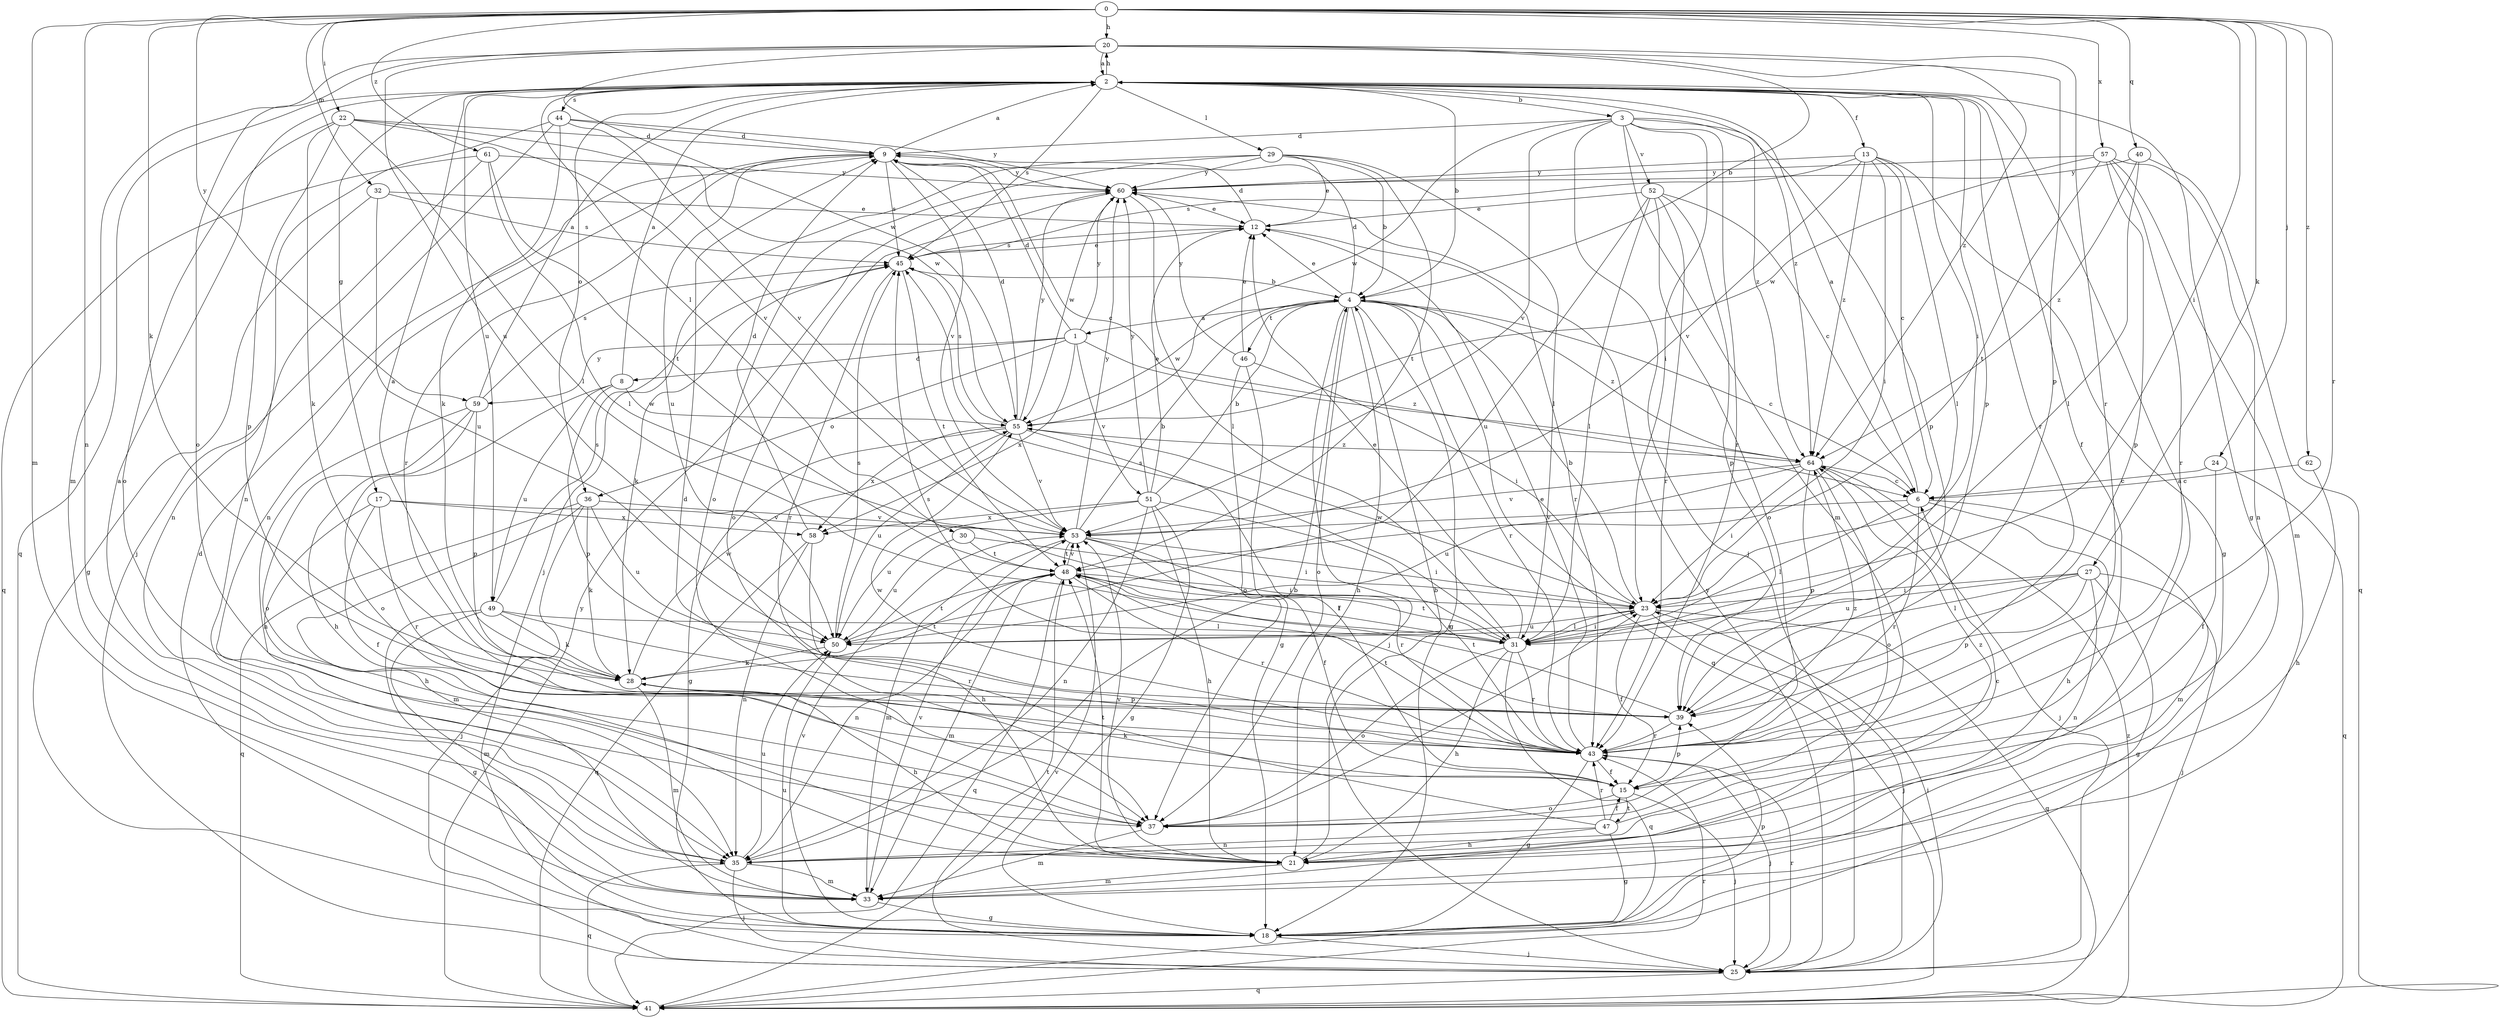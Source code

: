 strict digraph  {
0;
1;
2;
3;
4;
6;
8;
9;
12;
13;
15;
17;
18;
20;
21;
22;
23;
24;
25;
27;
28;
29;
30;
31;
32;
33;
35;
36;
37;
39;
40;
41;
43;
44;
45;
46;
47;
48;
49;
50;
51;
52;
53;
55;
57;
58;
59;
60;
61;
62;
64;
0 -> 20  [label=h];
0 -> 22  [label=i];
0 -> 23  [label=i];
0 -> 24  [label=j];
0 -> 27  [label=k];
0 -> 28  [label=k];
0 -> 32  [label=m];
0 -> 33  [label=m];
0 -> 35  [label=n];
0 -> 40  [label=q];
0 -> 43  [label=r];
0 -> 57  [label=x];
0 -> 59  [label=y];
0 -> 61  [label=z];
0 -> 62  [label=z];
1 -> 8  [label=d];
1 -> 9  [label=d];
1 -> 36  [label=o];
1 -> 51  [label=v];
1 -> 58  [label=x];
1 -> 59  [label=y];
1 -> 60  [label=y];
1 -> 64  [label=z];
2 -> 3  [label=b];
2 -> 4  [label=b];
2 -> 13  [label=f];
2 -> 15  [label=f];
2 -> 17  [label=g];
2 -> 18  [label=g];
2 -> 20  [label=h];
2 -> 23  [label=i];
2 -> 29  [label=l];
2 -> 30  [label=l];
2 -> 36  [label=o];
2 -> 39  [label=p];
2 -> 41  [label=q];
2 -> 43  [label=r];
2 -> 44  [label=s];
2 -> 45  [label=s];
2 -> 49  [label=u];
2 -> 64  [label=z];
3 -> 9  [label=d];
3 -> 23  [label=i];
3 -> 25  [label=j];
3 -> 33  [label=m];
3 -> 39  [label=p];
3 -> 43  [label=r];
3 -> 52  [label=v];
3 -> 53  [label=v];
3 -> 55  [label=w];
3 -> 64  [label=z];
4 -> 1  [label=a];
4 -> 6  [label=c];
4 -> 9  [label=d];
4 -> 12  [label=e];
4 -> 18  [label=g];
4 -> 21  [label=h];
4 -> 25  [label=j];
4 -> 37  [label=o];
4 -> 41  [label=q];
4 -> 43  [label=r];
4 -> 46  [label=t];
4 -> 55  [label=w];
4 -> 64  [label=z];
6 -> 2  [label=a];
6 -> 21  [label=h];
6 -> 31  [label=l];
6 -> 33  [label=m];
6 -> 43  [label=r];
6 -> 53  [label=v];
8 -> 2  [label=a];
8 -> 37  [label=o];
8 -> 39  [label=p];
8 -> 49  [label=u];
8 -> 55  [label=w];
9 -> 2  [label=a];
9 -> 6  [label=c];
9 -> 35  [label=n];
9 -> 43  [label=r];
9 -> 45  [label=s];
9 -> 50  [label=u];
9 -> 53  [label=v];
9 -> 60  [label=y];
12 -> 9  [label=d];
12 -> 43  [label=r];
12 -> 45  [label=s];
13 -> 6  [label=c];
13 -> 18  [label=g];
13 -> 23  [label=i];
13 -> 31  [label=l];
13 -> 45  [label=s];
13 -> 53  [label=v];
13 -> 60  [label=y];
13 -> 64  [label=z];
15 -> 25  [label=j];
15 -> 28  [label=k];
15 -> 37  [label=o];
15 -> 39  [label=p];
15 -> 47  [label=t];
17 -> 15  [label=f];
17 -> 21  [label=h];
17 -> 43  [label=r];
17 -> 53  [label=v];
17 -> 58  [label=x];
18 -> 9  [label=d];
18 -> 25  [label=j];
18 -> 39  [label=p];
18 -> 50  [label=u];
18 -> 53  [label=v];
20 -> 2  [label=a];
20 -> 4  [label=b];
20 -> 33  [label=m];
20 -> 37  [label=o];
20 -> 39  [label=p];
20 -> 43  [label=r];
20 -> 50  [label=u];
20 -> 55  [label=w];
20 -> 64  [label=z];
21 -> 2  [label=a];
21 -> 4  [label=b];
21 -> 6  [label=c];
21 -> 33  [label=m];
21 -> 48  [label=t];
21 -> 53  [label=v];
22 -> 9  [label=d];
22 -> 28  [label=k];
22 -> 31  [label=l];
22 -> 37  [label=o];
22 -> 39  [label=p];
22 -> 53  [label=v];
22 -> 55  [label=w];
23 -> 4  [label=b];
23 -> 15  [label=f];
23 -> 25  [label=j];
23 -> 31  [label=l];
23 -> 41  [label=q];
23 -> 50  [label=u];
23 -> 55  [label=w];
24 -> 6  [label=c];
24 -> 15  [label=f];
24 -> 41  [label=q];
25 -> 23  [label=i];
25 -> 41  [label=q];
25 -> 43  [label=r];
25 -> 48  [label=t];
25 -> 60  [label=y];
27 -> 18  [label=g];
27 -> 23  [label=i];
27 -> 25  [label=j];
27 -> 31  [label=l];
27 -> 35  [label=n];
27 -> 39  [label=p];
27 -> 50  [label=u];
28 -> 2  [label=a];
28 -> 21  [label=h];
28 -> 33  [label=m];
28 -> 39  [label=p];
28 -> 48  [label=t];
28 -> 55  [label=w];
29 -> 4  [label=b];
29 -> 12  [label=e];
29 -> 25  [label=j];
29 -> 31  [label=l];
29 -> 37  [label=o];
29 -> 48  [label=t];
29 -> 60  [label=y];
30 -> 23  [label=i];
30 -> 48  [label=t];
30 -> 50  [label=u];
31 -> 12  [label=e];
31 -> 21  [label=h];
31 -> 23  [label=i];
31 -> 37  [label=o];
31 -> 41  [label=q];
31 -> 43  [label=r];
31 -> 45  [label=s];
31 -> 48  [label=t];
32 -> 12  [label=e];
32 -> 18  [label=g];
32 -> 45  [label=s];
32 -> 50  [label=u];
33 -> 18  [label=g];
33 -> 53  [label=v];
35 -> 2  [label=a];
35 -> 4  [label=b];
35 -> 25  [label=j];
35 -> 33  [label=m];
35 -> 41  [label=q];
35 -> 50  [label=u];
36 -> 25  [label=j];
36 -> 28  [label=k];
36 -> 33  [label=m];
36 -> 41  [label=q];
36 -> 50  [label=u];
36 -> 53  [label=v];
37 -> 23  [label=i];
37 -> 33  [label=m];
39 -> 43  [label=r];
39 -> 45  [label=s];
39 -> 48  [label=t];
40 -> 31  [label=l];
40 -> 41  [label=q];
40 -> 60  [label=y];
40 -> 64  [label=z];
41 -> 43  [label=r];
41 -> 53  [label=v];
41 -> 60  [label=y];
41 -> 64  [label=z];
43 -> 12  [label=e];
43 -> 15  [label=f];
43 -> 18  [label=g];
43 -> 25  [label=j];
43 -> 48  [label=t];
43 -> 55  [label=w];
43 -> 64  [label=z];
44 -> 9  [label=d];
44 -> 25  [label=j];
44 -> 28  [label=k];
44 -> 35  [label=n];
44 -> 53  [label=v];
44 -> 60  [label=y];
45 -> 4  [label=b];
45 -> 12  [label=e];
45 -> 28  [label=k];
45 -> 43  [label=r];
45 -> 48  [label=t];
46 -> 12  [label=e];
46 -> 18  [label=g];
46 -> 23  [label=i];
46 -> 37  [label=o];
46 -> 60  [label=y];
47 -> 9  [label=d];
47 -> 15  [label=f];
47 -> 18  [label=g];
47 -> 21  [label=h];
47 -> 35  [label=n];
47 -> 43  [label=r];
47 -> 64  [label=z];
48 -> 23  [label=i];
48 -> 31  [label=l];
48 -> 33  [label=m];
48 -> 35  [label=n];
48 -> 41  [label=q];
48 -> 43  [label=r];
48 -> 53  [label=v];
49 -> 18  [label=g];
49 -> 28  [label=k];
49 -> 31  [label=l];
49 -> 33  [label=m];
49 -> 43  [label=r];
49 -> 45  [label=s];
50 -> 28  [label=k];
50 -> 45  [label=s];
50 -> 48  [label=t];
51 -> 4  [label=b];
51 -> 12  [label=e];
51 -> 18  [label=g];
51 -> 21  [label=h];
51 -> 35  [label=n];
51 -> 43  [label=r];
51 -> 50  [label=u];
51 -> 58  [label=x];
51 -> 60  [label=y];
52 -> 6  [label=c];
52 -> 12  [label=e];
52 -> 31  [label=l];
52 -> 37  [label=o];
52 -> 39  [label=p];
52 -> 43  [label=r];
52 -> 50  [label=u];
53 -> 4  [label=b];
53 -> 15  [label=f];
53 -> 23  [label=i];
53 -> 33  [label=m];
53 -> 43  [label=r];
53 -> 48  [label=t];
53 -> 60  [label=y];
55 -> 9  [label=d];
55 -> 15  [label=f];
55 -> 18  [label=g];
55 -> 45  [label=s];
55 -> 50  [label=u];
55 -> 53  [label=v];
55 -> 58  [label=x];
55 -> 60  [label=y];
55 -> 64  [label=z];
57 -> 33  [label=m];
57 -> 35  [label=n];
57 -> 39  [label=p];
57 -> 43  [label=r];
57 -> 48  [label=t];
57 -> 55  [label=w];
57 -> 60  [label=y];
58 -> 9  [label=d];
58 -> 21  [label=h];
58 -> 35  [label=n];
58 -> 41  [label=q];
59 -> 2  [label=a];
59 -> 21  [label=h];
59 -> 35  [label=n];
59 -> 37  [label=o];
59 -> 39  [label=p];
59 -> 45  [label=s];
60 -> 12  [label=e];
60 -> 31  [label=l];
60 -> 37  [label=o];
60 -> 55  [label=w];
61 -> 31  [label=l];
61 -> 35  [label=n];
61 -> 41  [label=q];
61 -> 48  [label=t];
61 -> 60  [label=y];
62 -> 6  [label=c];
62 -> 21  [label=h];
64 -> 6  [label=c];
64 -> 23  [label=i];
64 -> 25  [label=j];
64 -> 37  [label=o];
64 -> 39  [label=p];
64 -> 50  [label=u];
64 -> 53  [label=v];
}
